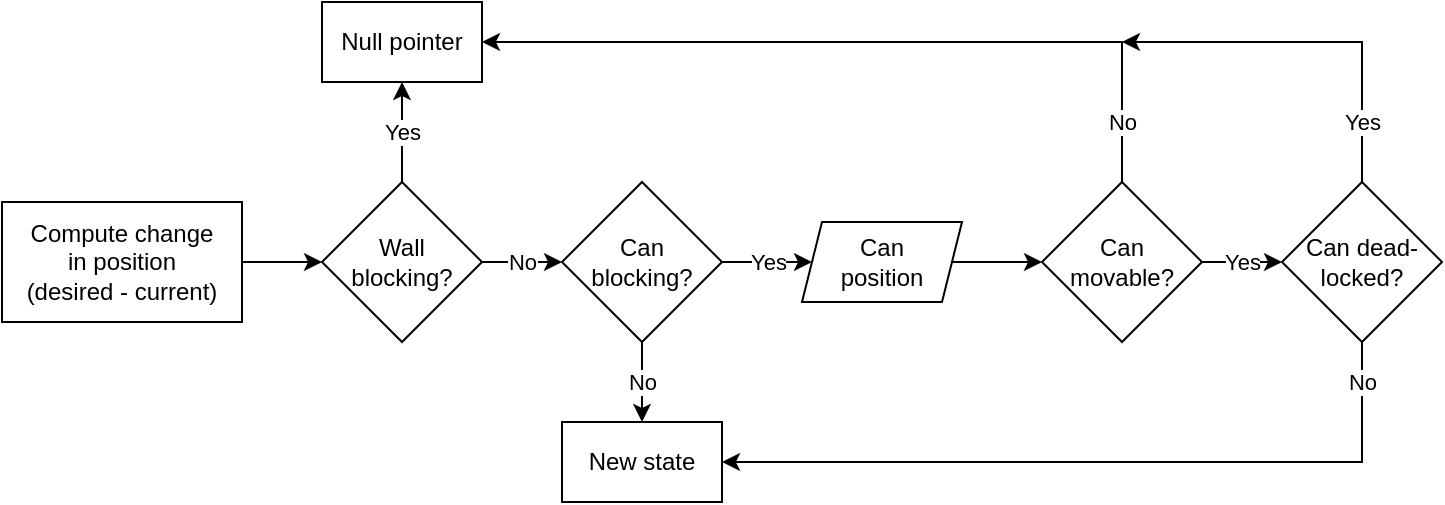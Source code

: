 <mxfile version="13.9.9" type="device"><diagram id="-WextWRMtBKnPYlo7Pic" name="Page-1"><mxGraphModel dx="1086" dy="806" grid="1" gridSize="10" guides="1" tooltips="1" connect="1" arrows="1" fold="1" page="1" pageScale="1" pageWidth="1654" pageHeight="1169" math="0" shadow="0"><root><mxCell id="0"/><mxCell id="1" parent="0"/><mxCell id="Q5VjbAnZCqXVpf_ifF0b-1" value="" style="edgeStyle=orthogonalEdgeStyle;rounded=0;orthogonalLoop=1;jettySize=auto;html=1;" parent="1" source="Q5VjbAnZCqXVpf_ifF0b-2" target="Q5VjbAnZCqXVpf_ifF0b-3" edge="1"><mxGeometry relative="1" as="geometry"/></mxCell><mxCell id="Q5VjbAnZCqXVpf_ifF0b-2" value="Compute change&lt;br&gt;in position&lt;br&gt;(desired - current)" style="rounded=0;whiteSpace=wrap;html=1;" parent="1" vertex="1"><mxGeometry x="160" y="230" width="120" height="60" as="geometry"/></mxCell><mxCell id="Q5VjbAnZCqXVpf_ifF0b-5" value="No" style="edgeStyle=orthogonalEdgeStyle;rounded=0;orthogonalLoop=1;jettySize=auto;html=1;" parent="1" source="Q5VjbAnZCqXVpf_ifF0b-3" target="Q5VjbAnZCqXVpf_ifF0b-4" edge="1"><mxGeometry relative="1" as="geometry"/></mxCell><mxCell id="Q5VjbAnZCqXVpf_ifF0b-8" value="Yes" style="edgeStyle=orthogonalEdgeStyle;rounded=0;orthogonalLoop=1;jettySize=auto;html=1;entryX=0.5;entryY=1;entryDx=0;entryDy=0;" parent="1" source="Q5VjbAnZCqXVpf_ifF0b-3" target="Q5VjbAnZCqXVpf_ifF0b-6" edge="1"><mxGeometry relative="1" as="geometry"/></mxCell><mxCell id="Q5VjbAnZCqXVpf_ifF0b-3" value="Wall&lt;br&gt;blocking?" style="rhombus;whiteSpace=wrap;html=1;" parent="1" vertex="1"><mxGeometry x="320" y="220" width="80" height="80" as="geometry"/></mxCell><mxCell id="Q5VjbAnZCqXVpf_ifF0b-10" value="No" style="edgeStyle=orthogonalEdgeStyle;rounded=0;orthogonalLoop=1;jettySize=auto;html=1;" parent="1" source="Q5VjbAnZCqXVpf_ifF0b-4" target="Q5VjbAnZCqXVpf_ifF0b-9" edge="1"><mxGeometry relative="1" as="geometry"/></mxCell><mxCell id="Q5VjbAnZCqXVpf_ifF0b-15" value="Yes" style="edgeStyle=orthogonalEdgeStyle;rounded=0;orthogonalLoop=1;jettySize=auto;html=1;" parent="1" source="Q5VjbAnZCqXVpf_ifF0b-4" target="Q5VjbAnZCqXVpf_ifF0b-14" edge="1"><mxGeometry relative="1" as="geometry"/></mxCell><mxCell id="Q5VjbAnZCqXVpf_ifF0b-4" value="Can&lt;br&gt;blocking?" style="rhombus;whiteSpace=wrap;html=1;" parent="1" vertex="1"><mxGeometry x="440" y="220" width="80" height="80" as="geometry"/></mxCell><mxCell id="Q5VjbAnZCqXVpf_ifF0b-6" value="Null pointer" style="rounded=0;whiteSpace=wrap;html=1;" parent="1" vertex="1"><mxGeometry x="320" y="130" width="80" height="40" as="geometry"/></mxCell><mxCell id="Q5VjbAnZCqXVpf_ifF0b-9" value="New state" style="rounded=0;whiteSpace=wrap;html=1;" parent="1" vertex="1"><mxGeometry x="440" y="340" width="80" height="40" as="geometry"/></mxCell><mxCell id="Q5VjbAnZCqXVpf_ifF0b-17" value="" style="edgeStyle=orthogonalEdgeStyle;rounded=0;orthogonalLoop=1;jettySize=auto;html=1;" parent="1" source="Q5VjbAnZCqXVpf_ifF0b-14" target="Q5VjbAnZCqXVpf_ifF0b-16" edge="1"><mxGeometry relative="1" as="geometry"/></mxCell><mxCell id="Q5VjbAnZCqXVpf_ifF0b-14" value="Can&lt;br&gt;position" style="shape=parallelogram;perimeter=parallelogramPerimeter;whiteSpace=wrap;html=1;fixedSize=1;size=10;" parent="1" vertex="1"><mxGeometry x="560" y="240" width="80" height="40" as="geometry"/></mxCell><mxCell id="Q5VjbAnZCqXVpf_ifF0b-18" value="No" style="edgeStyle=orthogonalEdgeStyle;rounded=0;orthogonalLoop=1;jettySize=auto;html=1;entryX=1;entryY=0.5;entryDx=0;entryDy=0;" parent="1" source="Q5VjbAnZCqXVpf_ifF0b-16" target="Q5VjbAnZCqXVpf_ifF0b-6" edge="1"><mxGeometry x="-0.846" relative="1" as="geometry"><Array as="points"><mxPoint x="720" y="150"/></Array><mxPoint as="offset"/></mxGeometry></mxCell><mxCell id="Q5VjbAnZCqXVpf_ifF0b-20" value="Yes" style="edgeStyle=orthogonalEdgeStyle;rounded=0;orthogonalLoop=1;jettySize=auto;html=1;" parent="1" source="Q5VjbAnZCqXVpf_ifF0b-16" target="Q5VjbAnZCqXVpf_ifF0b-19" edge="1"><mxGeometry relative="1" as="geometry"/></mxCell><mxCell id="Q5VjbAnZCqXVpf_ifF0b-16" value="Can&lt;br&gt;movable?" style="rhombus;whiteSpace=wrap;html=1;" parent="1" vertex="1"><mxGeometry x="680" y="220" width="80" height="80" as="geometry"/></mxCell><mxCell id="Q5VjbAnZCqXVpf_ifF0b-21" value="Yes" style="edgeStyle=orthogonalEdgeStyle;rounded=0;orthogonalLoop=1;jettySize=auto;html=1;exitX=0.5;exitY=0;exitDx=0;exitDy=0;" parent="1" source="Q5VjbAnZCqXVpf_ifF0b-19" edge="1"><mxGeometry x="-0.684" relative="1" as="geometry"><mxPoint x="720.0" y="150" as="targetPoint"/><Array as="points"><mxPoint x="840" y="150"/></Array><mxPoint as="offset"/></mxGeometry></mxCell><mxCell id="Q5VjbAnZCqXVpf_ifF0b-22" value="No" style="edgeStyle=orthogonalEdgeStyle;rounded=0;orthogonalLoop=1;jettySize=auto;html=1;entryX=1;entryY=0.5;entryDx=0;entryDy=0;" parent="1" source="Q5VjbAnZCqXVpf_ifF0b-19" target="Q5VjbAnZCqXVpf_ifF0b-9" edge="1"><mxGeometry x="-0.895" relative="1" as="geometry"><Array as="points"><mxPoint x="840" y="360"/></Array><mxPoint as="offset"/></mxGeometry></mxCell><mxCell id="Q5VjbAnZCqXVpf_ifF0b-19" value="Can dead-&lt;br&gt;locked?" style="rhombus;whiteSpace=wrap;html=1;" parent="1" vertex="1"><mxGeometry x="800" y="220" width="80" height="80" as="geometry"/></mxCell></root></mxGraphModel></diagram></mxfile>